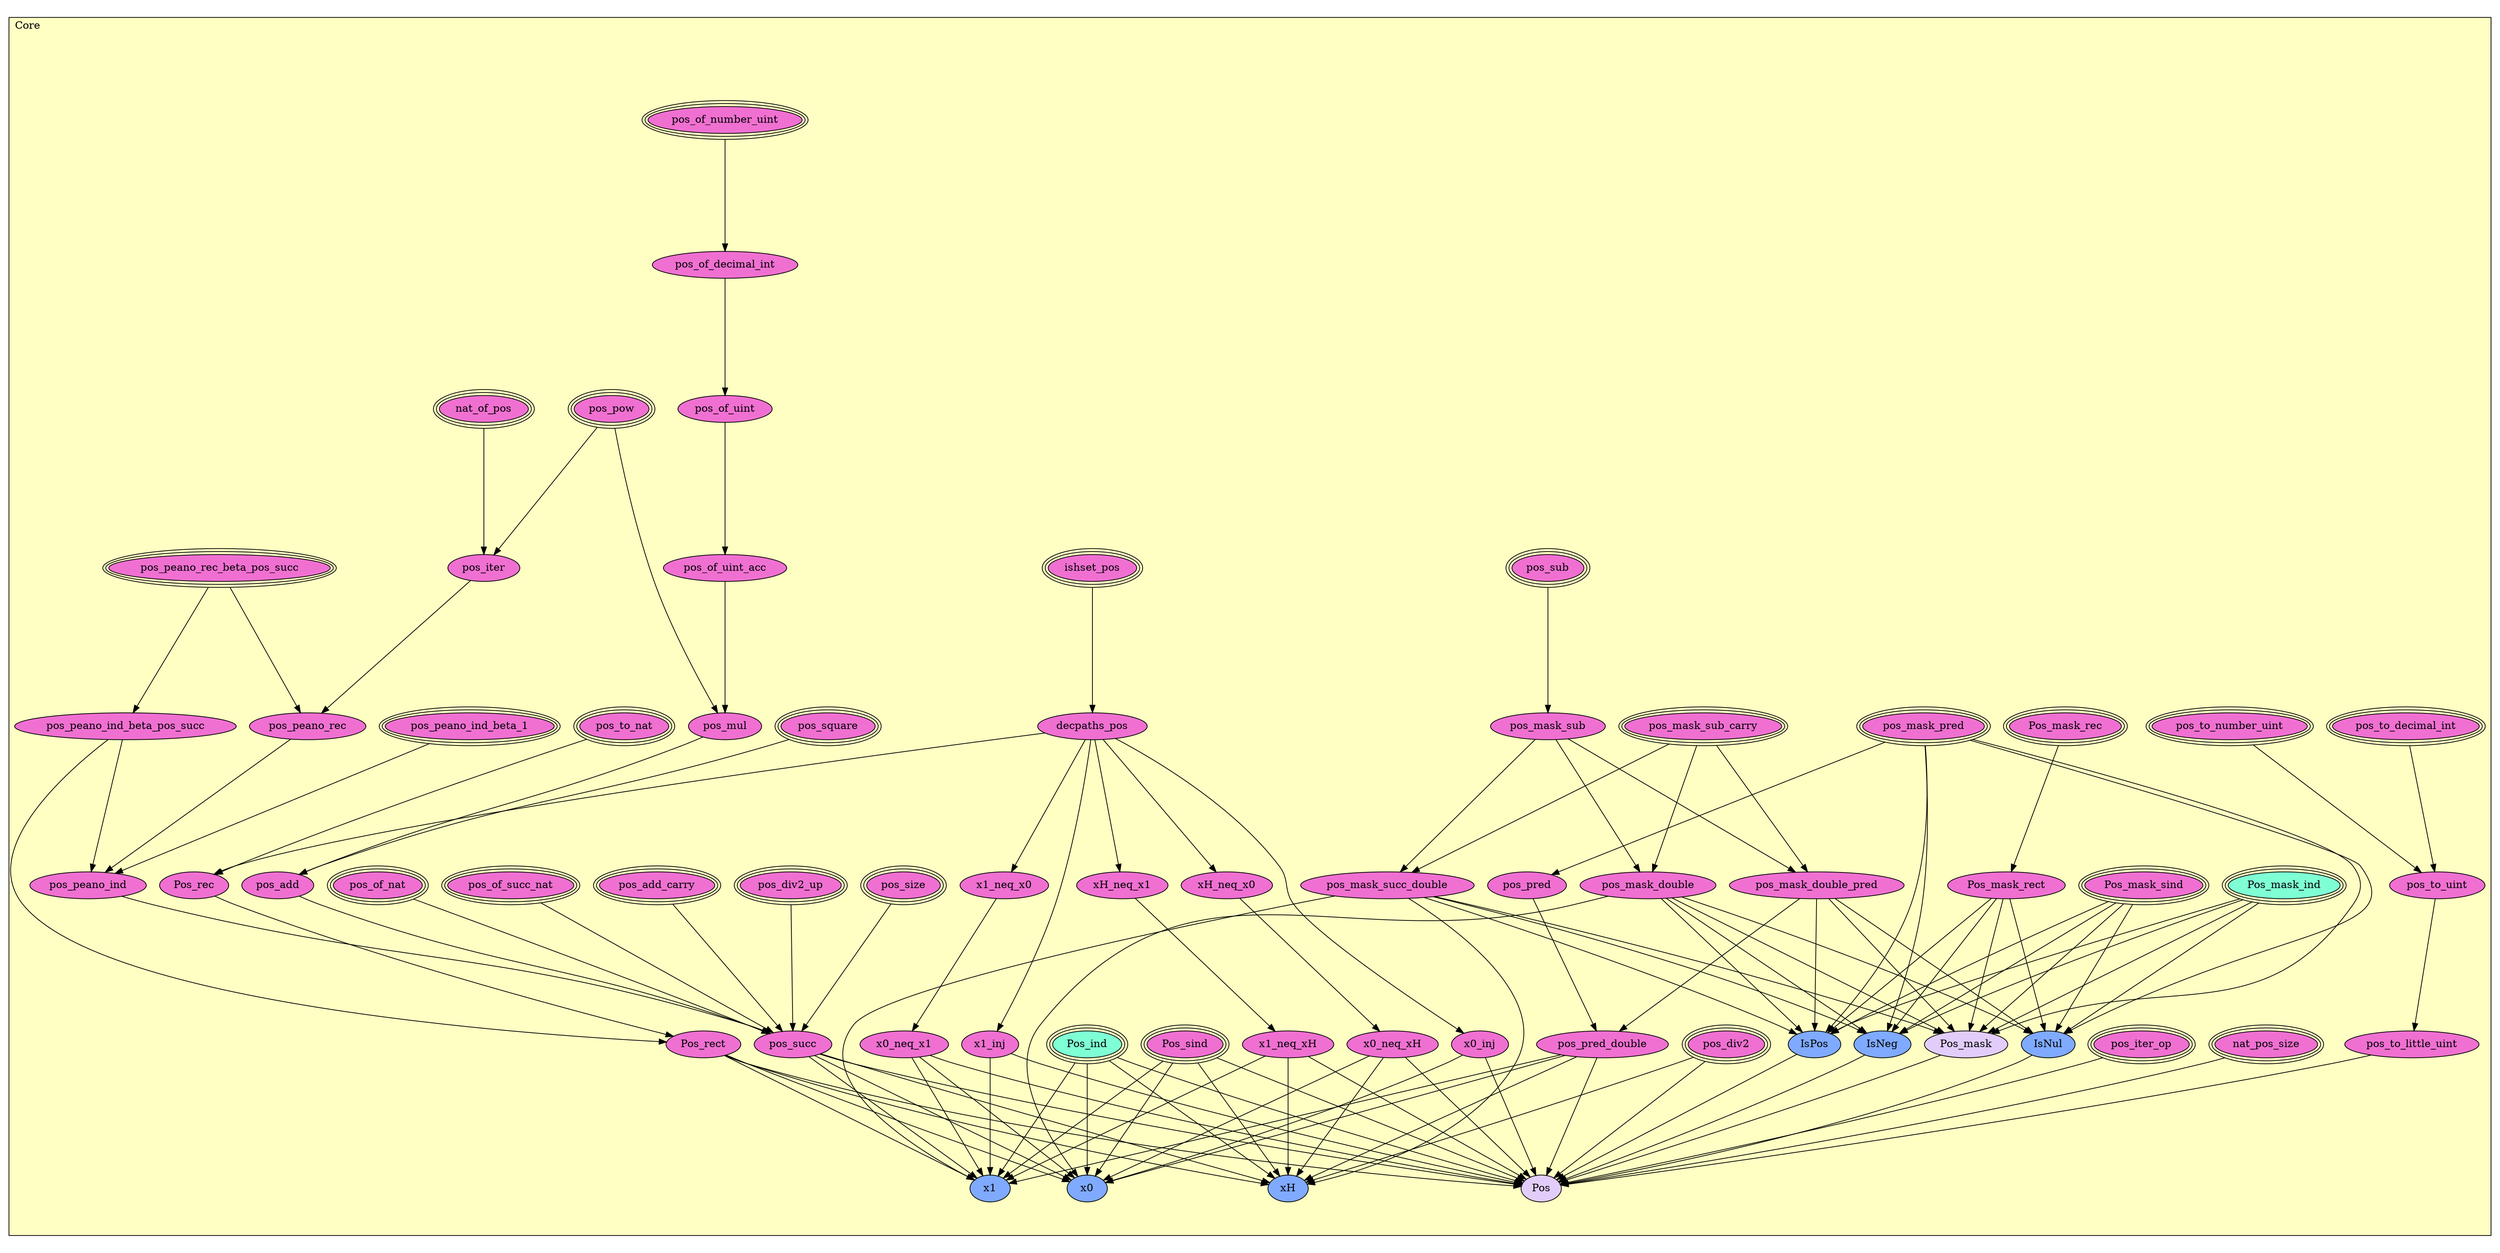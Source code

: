 digraph HoTT_Spaces_Pos_Core {
  graph [ratio=0.5]
  node [style=filled]
Core_pos_to_nat [label="pos_to_nat", URL=<Core.html#pos_to_nat>, peripheries=3, fillcolor="#F070D1"] ;
Core_pos_to_number_uint [label="pos_to_number_uint", URL=<Core.html#pos_to_number_uint>, peripheries=3, fillcolor="#F070D1"] ;
Core_pos_to_decimal_int [label="pos_to_decimal_int", URL=<Core.html#pos_to_decimal_int>, peripheries=3, fillcolor="#F070D1"] ;
Core_pos_to_uint [label="pos_to_uint", URL=<Core.html#pos_to_uint>, fillcolor="#F070D1"] ;
Core_pos_to_little_uint [label="pos_to_little_uint", URL=<Core.html#pos_to_little_uint>, fillcolor="#F070D1"] ;
Core_pos_of_number_uint [label="pos_of_number_uint", URL=<Core.html#pos_of_number_uint>, peripheries=3, fillcolor="#F070D1"] ;
Core_pos_of_decimal_int [label="pos_of_decimal_int", URL=<Core.html#pos_of_decimal_int>, fillcolor="#F070D1"] ;
Core_pos_of_uint [label="pos_of_uint", URL=<Core.html#pos_of_uint>, fillcolor="#F070D1"] ;
Core_pos_of_uint_acc [label="pos_of_uint_acc", URL=<Core.html#pos_of_uint_acc>, fillcolor="#F070D1"] ;
Core_pos_of_succ_nat [label="pos_of_succ_nat", URL=<Core.html#pos_of_succ_nat>, peripheries=3, fillcolor="#F070D1"] ;
Core_pos_of_nat [label="pos_of_nat", URL=<Core.html#pos_of_nat>, peripheries=3, fillcolor="#F070D1"] ;
Core_nat_of_pos [label="nat_of_pos", URL=<Core.html#nat_of_pos>, peripheries=3, fillcolor="#F070D1"] ;
Core_pos_size [label="pos_size", URL=<Core.html#pos_size>, peripheries=3, fillcolor="#F070D1"] ;
Core_nat_pos_size [label="nat_pos_size", URL=<Core.html#nat_pos_size>, peripheries=3, fillcolor="#F070D1"] ;
Core_pos_div2_up [label="pos_div2_up", URL=<Core.html#pos_div2_up>, peripheries=3, fillcolor="#F070D1"] ;
Core_pos_div2 [label="pos_div2", URL=<Core.html#pos_div2>, peripheries=3, fillcolor="#F070D1"] ;
Core_pos_square [label="pos_square", URL=<Core.html#pos_square>, peripheries=3, fillcolor="#F070D1"] ;
Core_pos_pow [label="pos_pow", URL=<Core.html#pos_pow>, peripheries=3, fillcolor="#F070D1"] ;
Core_pos_iter_op [label="pos_iter_op", URL=<Core.html#pos_iter_op>, peripheries=3, fillcolor="#F070D1"] ;
Core_pos_iter [label="pos_iter", URL=<Core.html#pos_iter>, fillcolor="#F070D1"] ;
Core_pos_mul [label="pos_mul", URL=<Core.html#pos_mul>, fillcolor="#F070D1"] ;
Core_pos_sub [label="pos_sub", URL=<Core.html#pos_sub>, peripheries=3, fillcolor="#F070D1"] ;
Core_pos_mask_sub_carry [label="pos_mask_sub_carry", URL=<Core.html#pos_mask_sub_carry>, peripheries=3, fillcolor="#F070D1"] ;
Core_pos_mask_sub [label="pos_mask_sub", URL=<Core.html#pos_mask_sub>, fillcolor="#F070D1"] ;
Core_pos_mask_pred [label="pos_mask_pred", URL=<Core.html#pos_mask_pred>, peripheries=3, fillcolor="#F070D1"] ;
Core_pos_mask_double_pred [label="pos_mask_double_pred", URL=<Core.html#pos_mask_double_pred>, fillcolor="#F070D1"] ;
Core_pos_mask_double [label="pos_mask_double", URL=<Core.html#pos_mask_double>, fillcolor="#F070D1"] ;
Core_pos_mask_succ_double [label="pos_mask_succ_double", URL=<Core.html#pos_mask_succ_double>, fillcolor="#F070D1"] ;
Core_Pos_mask_sind [label="Pos_mask_sind", URL=<Core.html#Pos_mask_sind>, peripheries=3, fillcolor="#F070D1"] ;
Core_Pos_mask_rec [label="Pos_mask_rec", URL=<Core.html#Pos_mask_rec>, peripheries=3, fillcolor="#F070D1"] ;
Core_Pos_mask_ind [label="Pos_mask_ind", URL=<Core.html#Pos_mask_ind>, peripheries=3, fillcolor="#7FFFD4"] ;
Core_Pos_mask_rect [label="Pos_mask_rect", URL=<Core.html#Pos_mask_rect>, fillcolor="#F070D1"] ;
Core_IsNeg [label="IsNeg", URL=<Core.html#IsNeg>, fillcolor="#7FAAFF"] ;
Core_IsPos [label="IsPos", URL=<Core.html#IsPos>, fillcolor="#7FAAFF"] ;
Core_IsNul [label="IsNul", URL=<Core.html#IsNul>, fillcolor="#7FAAFF"] ;
Core_Pos_mask [label="Pos_mask", URL=<Core.html#Pos_mask>, fillcolor="#E2CDFA"] ;
Core_pos_pred [label="pos_pred", URL=<Core.html#pos_pred>, fillcolor="#F070D1"] ;
Core_pos_pred_double [label="pos_pred_double", URL=<Core.html#pos_pred_double>, fillcolor="#F070D1"] ;
Core_pos_add_carry [label="pos_add_carry", URL=<Core.html#pos_add_carry>, peripheries=3, fillcolor="#F070D1"] ;
Core_pos_add [label="pos_add", URL=<Core.html#pos_add>, fillcolor="#F070D1"] ;
Core_ishset_pos [label="ishset_pos", URL=<Core.html#ishset_pos>, peripheries=3, fillcolor="#F070D1"] ;
Core_decpaths_pos [label="decpaths_pos", URL=<Core.html#decpaths_pos>, fillcolor="#F070D1"] ;
Core_x1_neq_x0 [label="x1_neq_x0", URL=<Core.html#x1_neq_x0>, fillcolor="#F070D1"] ;
Core_xH_neq_x1 [label="xH_neq_x1", URL=<Core.html#xH_neq_x1>, fillcolor="#F070D1"] ;
Core_xH_neq_x0 [label="xH_neq_x0", URL=<Core.html#xH_neq_x0>, fillcolor="#F070D1"] ;
Core_x0_neq_x1 [label="x0_neq_x1", URL=<Core.html#x0_neq_x1>, fillcolor="#F070D1"] ;
Core_x1_neq_xH [label="x1_neq_xH", URL=<Core.html#x1_neq_xH>, fillcolor="#F070D1"] ;
Core_x0_neq_xH [label="x0_neq_xH", URL=<Core.html#x0_neq_xH>, fillcolor="#F070D1"] ;
Core_x1_inj [label="x1_inj", URL=<Core.html#x1_inj>, fillcolor="#F070D1"] ;
Core_x0_inj [label="x0_inj", URL=<Core.html#x0_inj>, fillcolor="#F070D1"] ;
Core_pos_peano_rec_beta_pos_succ [label="pos_peano_rec_beta_pos_succ", URL=<Core.html#pos_peano_rec_beta_pos_succ>, peripheries=3, fillcolor="#F070D1"] ;
Core_pos_peano_rec [label="pos_peano_rec", URL=<Core.html#pos_peano_rec>, fillcolor="#F070D1"] ;
Core_pos_peano_ind_beta_pos_succ [label="pos_peano_ind_beta_pos_succ", URL=<Core.html#pos_peano_ind_beta_pos_succ>, fillcolor="#F070D1"] ;
Core_pos_peano_ind_beta_1 [label="pos_peano_ind_beta_1", URL=<Core.html#pos_peano_ind_beta_1>, peripheries=3, fillcolor="#F070D1"] ;
Core_pos_peano_ind [label="pos_peano_ind", URL=<Core.html#pos_peano_ind>, fillcolor="#F070D1"] ;
Core_pos_succ [label="pos_succ", URL=<Core.html#pos_succ>, fillcolor="#F070D1"] ;
Core_Pos_sind [label="Pos_sind", URL=<Core.html#Pos_sind>, peripheries=3, fillcolor="#F070D1"] ;
Core_Pos_rec [label="Pos_rec", URL=<Core.html#Pos_rec>, fillcolor="#F070D1"] ;
Core_Pos_ind [label="Pos_ind", URL=<Core.html#Pos_ind>, peripheries=3, fillcolor="#7FFFD4"] ;
Core_Pos_rect [label="Pos_rect", URL=<Core.html#Pos_rect>, fillcolor="#F070D1"] ;
Core_x1 [label="x1", URL=<Core.html#x1>, fillcolor="#7FAAFF"] ;
Core_x0 [label="x0", URL=<Core.html#x0>, fillcolor="#7FAAFF"] ;
Core_xH [label="xH", URL=<Core.html#xH>, fillcolor="#7FAAFF"] ;
Core_Pos [label="Pos", URL=<Core.html#Pos>, fillcolor="#E2CDFA"] ;
  Core_pos_to_nat -> Core_Pos_rec [] ;
  Core_pos_to_number_uint -> Core_pos_to_uint [] ;
  Core_pos_to_decimal_int -> Core_pos_to_uint [] ;
  Core_pos_to_uint -> Core_pos_to_little_uint [] ;
  Core_pos_to_little_uint -> Core_Pos [] ;
  Core_pos_of_number_uint -> Core_pos_of_decimal_int [] ;
  Core_pos_of_decimal_int -> Core_pos_of_uint [] ;
  Core_pos_of_uint -> Core_pos_of_uint_acc [] ;
  Core_pos_of_uint_acc -> Core_pos_mul [] ;
  Core_pos_of_succ_nat -> Core_pos_succ [] ;
  Core_pos_of_nat -> Core_pos_succ [] ;
  Core_nat_of_pos -> Core_pos_iter [] ;
  Core_pos_size -> Core_pos_succ [] ;
  Core_nat_pos_size -> Core_Pos [] ;
  Core_pos_div2_up -> Core_pos_succ [] ;
  Core_pos_div2 -> Core_xH [] ;
  Core_pos_div2 -> Core_Pos [] ;
  Core_pos_square -> Core_pos_add [] ;
  Core_pos_pow -> Core_pos_iter [] ;
  Core_pos_pow -> Core_pos_mul [] ;
  Core_pos_iter_op -> Core_Pos [] ;
  Core_pos_iter -> Core_pos_peano_rec [] ;
  Core_pos_mul -> Core_pos_add [] ;
  Core_pos_sub -> Core_pos_mask_sub [] ;
  Core_pos_mask_sub_carry -> Core_pos_mask_double_pred [] ;
  Core_pos_mask_sub_carry -> Core_pos_mask_double [] ;
  Core_pos_mask_sub_carry -> Core_pos_mask_succ_double [] ;
  Core_pos_mask_sub -> Core_pos_mask_double_pred [] ;
  Core_pos_mask_sub -> Core_pos_mask_double [] ;
  Core_pos_mask_sub -> Core_pos_mask_succ_double [] ;
  Core_pos_mask_pred -> Core_IsNeg [] ;
  Core_pos_mask_pred -> Core_IsPos [] ;
  Core_pos_mask_pred -> Core_IsNul [] ;
  Core_pos_mask_pred -> Core_Pos_mask [] ;
  Core_pos_mask_pred -> Core_pos_pred [] ;
  Core_pos_mask_double_pred -> Core_IsPos [] ;
  Core_pos_mask_double_pred -> Core_IsNul [] ;
  Core_pos_mask_double_pred -> Core_Pos_mask [] ;
  Core_pos_mask_double_pred -> Core_pos_pred_double [] ;
  Core_pos_mask_double -> Core_IsNeg [] ;
  Core_pos_mask_double -> Core_IsPos [] ;
  Core_pos_mask_double -> Core_IsNul [] ;
  Core_pos_mask_double -> Core_Pos_mask [] ;
  Core_pos_mask_double -> Core_x0 [] ;
  Core_pos_mask_succ_double -> Core_IsNeg [] ;
  Core_pos_mask_succ_double -> Core_IsPos [] ;
  Core_pos_mask_succ_double -> Core_Pos_mask [] ;
  Core_pos_mask_succ_double -> Core_x1 [] ;
  Core_pos_mask_succ_double -> Core_xH [] ;
  Core_Pos_mask_sind -> Core_IsNeg [] ;
  Core_Pos_mask_sind -> Core_IsPos [] ;
  Core_Pos_mask_sind -> Core_IsNul [] ;
  Core_Pos_mask_sind -> Core_Pos_mask [] ;
  Core_Pos_mask_rec -> Core_Pos_mask_rect [] ;
  Core_Pos_mask_ind -> Core_IsNeg [] ;
  Core_Pos_mask_ind -> Core_IsPos [] ;
  Core_Pos_mask_ind -> Core_IsNul [] ;
  Core_Pos_mask_ind -> Core_Pos_mask [] ;
  Core_Pos_mask_rect -> Core_IsNeg [] ;
  Core_Pos_mask_rect -> Core_IsPos [] ;
  Core_Pos_mask_rect -> Core_IsNul [] ;
  Core_Pos_mask_rect -> Core_Pos_mask [] ;
  Core_IsNeg -> Core_Pos [] ;
  Core_IsPos -> Core_Pos [] ;
  Core_IsNul -> Core_Pos [] ;
  Core_Pos_mask -> Core_Pos [] ;
  Core_pos_pred -> Core_pos_pred_double [] ;
  Core_pos_pred_double -> Core_x1 [] ;
  Core_pos_pred_double -> Core_x0 [] ;
  Core_pos_pred_double -> Core_xH [] ;
  Core_pos_pred_double -> Core_Pos [] ;
  Core_pos_add_carry -> Core_pos_succ [] ;
  Core_pos_add -> Core_pos_succ [] ;
  Core_ishset_pos -> Core_decpaths_pos [] ;
  Core_decpaths_pos -> Core_x1_neq_x0 [] ;
  Core_decpaths_pos -> Core_xH_neq_x1 [] ;
  Core_decpaths_pos -> Core_xH_neq_x0 [] ;
  Core_decpaths_pos -> Core_x1_inj [] ;
  Core_decpaths_pos -> Core_x0_inj [] ;
  Core_decpaths_pos -> Core_Pos_rec [] ;
  Core_x1_neq_x0 -> Core_x0_neq_x1 [] ;
  Core_xH_neq_x1 -> Core_x1_neq_xH [] ;
  Core_xH_neq_x0 -> Core_x0_neq_xH [] ;
  Core_x0_neq_x1 -> Core_x1 [] ;
  Core_x0_neq_x1 -> Core_x0 [] ;
  Core_x0_neq_x1 -> Core_Pos [] ;
  Core_x1_neq_xH -> Core_x1 [] ;
  Core_x1_neq_xH -> Core_xH [] ;
  Core_x1_neq_xH -> Core_Pos [] ;
  Core_x0_neq_xH -> Core_x0 [] ;
  Core_x0_neq_xH -> Core_xH [] ;
  Core_x0_neq_xH -> Core_Pos [] ;
  Core_x1_inj -> Core_x1 [] ;
  Core_x1_inj -> Core_Pos [] ;
  Core_x0_inj -> Core_x0 [] ;
  Core_x0_inj -> Core_Pos [] ;
  Core_pos_peano_rec_beta_pos_succ -> Core_pos_peano_rec [] ;
  Core_pos_peano_rec_beta_pos_succ -> Core_pos_peano_ind_beta_pos_succ [] ;
  Core_pos_peano_rec -> Core_pos_peano_ind [] ;
  Core_pos_peano_ind_beta_pos_succ -> Core_pos_peano_ind [] ;
  Core_pos_peano_ind_beta_pos_succ -> Core_Pos_rect [] ;
  Core_pos_peano_ind_beta_1 -> Core_pos_peano_ind [] ;
  Core_pos_peano_ind -> Core_pos_succ [] ;
  Core_pos_succ -> Core_x1 [] ;
  Core_pos_succ -> Core_x0 [] ;
  Core_pos_succ -> Core_xH [] ;
  Core_pos_succ -> Core_Pos [] ;
  Core_Pos_sind -> Core_x1 [] ;
  Core_Pos_sind -> Core_x0 [] ;
  Core_Pos_sind -> Core_xH [] ;
  Core_Pos_sind -> Core_Pos [] ;
  Core_Pos_rec -> Core_Pos_rect [] ;
  Core_Pos_ind -> Core_x1 [] ;
  Core_Pos_ind -> Core_x0 [] ;
  Core_Pos_ind -> Core_xH [] ;
  Core_Pos_ind -> Core_Pos [] ;
  Core_Pos_rect -> Core_x1 [] ;
  Core_Pos_rect -> Core_x0 [] ;
  Core_Pos_rect -> Core_xH [] ;
  Core_Pos_rect -> Core_Pos [] ;
subgraph cluster_Core { label="Core"; fillcolor="#FFFFC3"; labeljust=l; style=filled 
Core_Pos; Core_xH; Core_x0; Core_x1; Core_Pos_rect; Core_Pos_ind; Core_Pos_rec; Core_Pos_sind; Core_pos_succ; Core_pos_peano_ind; Core_pos_peano_ind_beta_1; Core_pos_peano_ind_beta_pos_succ; Core_pos_peano_rec; Core_pos_peano_rec_beta_pos_succ; Core_x0_inj; Core_x1_inj; Core_x0_neq_xH; Core_x1_neq_xH; Core_x0_neq_x1; Core_xH_neq_x0; Core_xH_neq_x1; Core_x1_neq_x0; Core_decpaths_pos; Core_ishset_pos; Core_pos_add; Core_pos_add_carry; Core_pos_pred_double; Core_pos_pred; Core_Pos_mask; Core_IsNul; Core_IsPos; Core_IsNeg; Core_Pos_mask_rect; Core_Pos_mask_ind; Core_Pos_mask_rec; Core_Pos_mask_sind; Core_pos_mask_succ_double; Core_pos_mask_double; Core_pos_mask_double_pred; Core_pos_mask_pred; Core_pos_mask_sub; Core_pos_mask_sub_carry; Core_pos_sub; Core_pos_mul; Core_pos_iter; Core_pos_iter_op; Core_pos_pow; Core_pos_square; Core_pos_div2; Core_pos_div2_up; Core_nat_pos_size; Core_pos_size; Core_nat_of_pos; Core_pos_of_nat; Core_pos_of_succ_nat; Core_pos_of_uint_acc; Core_pos_of_uint; Core_pos_of_decimal_int; Core_pos_of_number_uint; Core_pos_to_little_uint; Core_pos_to_uint; Core_pos_to_decimal_int; Core_pos_to_number_uint; Core_pos_to_nat; };
} /* END */
